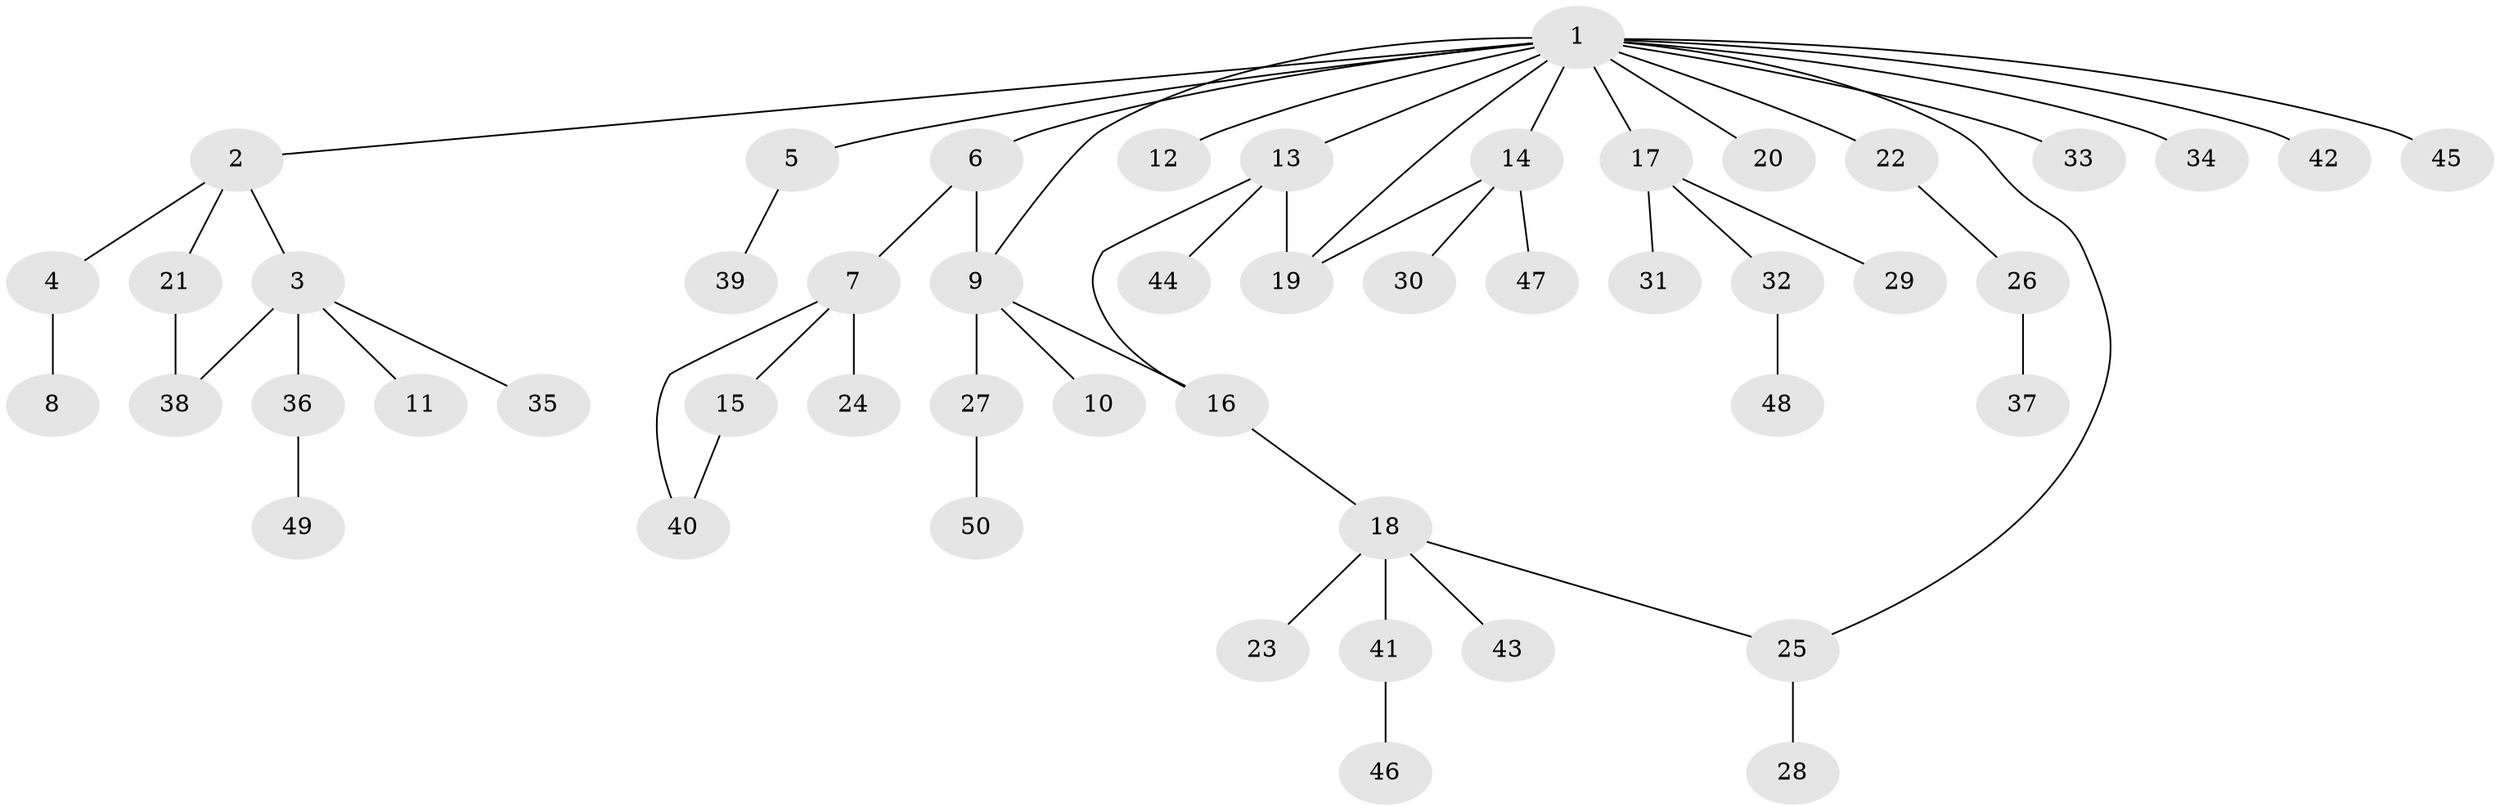 // Generated by graph-tools (version 1.1) at 2025/26/03/09/25 03:26:04]
// undirected, 50 vertices, 56 edges
graph export_dot {
graph [start="1"]
  node [color=gray90,style=filled];
  1;
  2;
  3;
  4;
  5;
  6;
  7;
  8;
  9;
  10;
  11;
  12;
  13;
  14;
  15;
  16;
  17;
  18;
  19;
  20;
  21;
  22;
  23;
  24;
  25;
  26;
  27;
  28;
  29;
  30;
  31;
  32;
  33;
  34;
  35;
  36;
  37;
  38;
  39;
  40;
  41;
  42;
  43;
  44;
  45;
  46;
  47;
  48;
  49;
  50;
  1 -- 2;
  1 -- 5;
  1 -- 6;
  1 -- 9;
  1 -- 12;
  1 -- 13;
  1 -- 14;
  1 -- 17;
  1 -- 19;
  1 -- 20;
  1 -- 22;
  1 -- 25;
  1 -- 33;
  1 -- 34;
  1 -- 42;
  1 -- 45;
  2 -- 3;
  2 -- 4;
  2 -- 21;
  3 -- 11;
  3 -- 35;
  3 -- 36;
  3 -- 38;
  4 -- 8;
  5 -- 39;
  6 -- 7;
  6 -- 9;
  7 -- 15;
  7 -- 24;
  7 -- 40;
  9 -- 10;
  9 -- 16;
  9 -- 27;
  13 -- 16;
  13 -- 19;
  13 -- 44;
  14 -- 19;
  14 -- 30;
  14 -- 47;
  15 -- 40;
  16 -- 18;
  17 -- 29;
  17 -- 31;
  17 -- 32;
  18 -- 23;
  18 -- 25;
  18 -- 41;
  18 -- 43;
  21 -- 38;
  22 -- 26;
  25 -- 28;
  26 -- 37;
  27 -- 50;
  32 -- 48;
  36 -- 49;
  41 -- 46;
}
